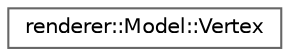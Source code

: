 digraph "Graphical Class Hierarchy"
{
 // LATEX_PDF_SIZE
  bgcolor="transparent";
  edge [fontname=Helvetica,fontsize=10,labelfontname=Helvetica,labelfontsize=10];
  node [fontname=Helvetica,fontsize=10,shape=box,height=0.2,width=0.4];
  rankdir="LR";
  Node0 [id="Node000000",label="renderer::Model::Vertex",height=0.2,width=0.4,color="grey40", fillcolor="white", style="filled",URL="$structrenderer_1_1_model_1_1_vertex.html",tooltip=" "];
}
